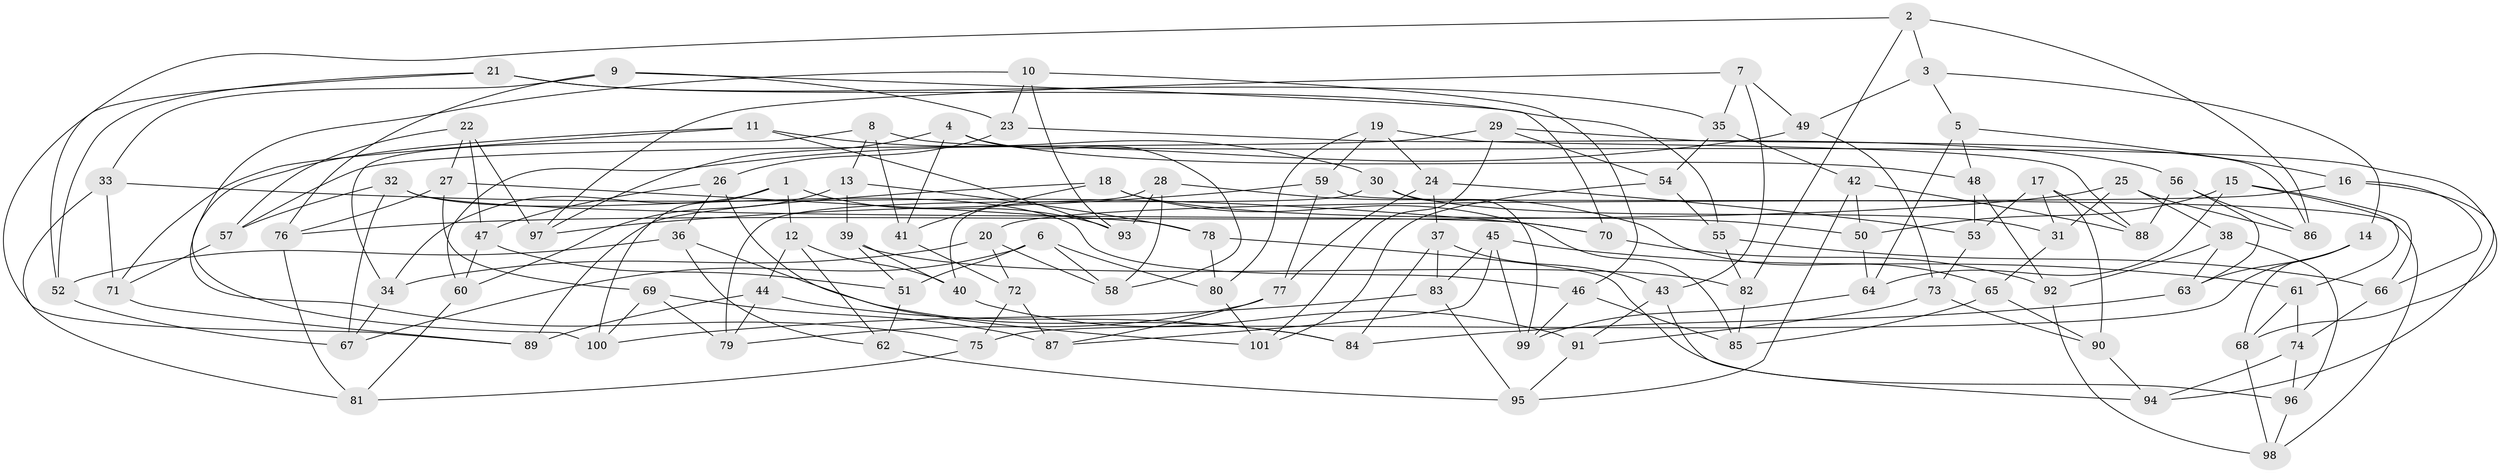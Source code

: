 // coarse degree distribution, {11: 0.058823529411764705, 4: 0.5882352941176471, 10: 0.0784313725490196, 9: 0.0784313725490196, 3: 0.09803921568627451, 7: 0.0392156862745098, 6: 0.058823529411764705}
// Generated by graph-tools (version 1.1) at 2025/54/03/04/25 22:54:00]
// undirected, 101 vertices, 202 edges
graph export_dot {
  node [color=gray90,style=filled];
  1;
  2;
  3;
  4;
  5;
  6;
  7;
  8;
  9;
  10;
  11;
  12;
  13;
  14;
  15;
  16;
  17;
  18;
  19;
  20;
  21;
  22;
  23;
  24;
  25;
  26;
  27;
  28;
  29;
  30;
  31;
  32;
  33;
  34;
  35;
  36;
  37;
  38;
  39;
  40;
  41;
  42;
  43;
  44;
  45;
  46;
  47;
  48;
  49;
  50;
  51;
  52;
  53;
  54;
  55;
  56;
  57;
  58;
  59;
  60;
  61;
  62;
  63;
  64;
  65;
  66;
  67;
  68;
  69;
  70;
  71;
  72;
  73;
  74;
  75;
  76;
  77;
  78;
  79;
  80;
  81;
  82;
  83;
  84;
  85;
  86;
  87;
  88;
  89;
  90;
  91;
  92;
  93;
  94;
  95;
  96;
  97;
  98;
  99;
  100;
  101;
  1 -- 100;
  1 -- 12;
  1 -- 93;
  1 -- 34;
  2 -- 86;
  2 -- 3;
  2 -- 52;
  2 -- 82;
  3 -- 49;
  3 -- 14;
  3 -- 5;
  4 -- 97;
  4 -- 58;
  4 -- 41;
  4 -- 48;
  5 -- 64;
  5 -- 16;
  5 -- 48;
  6 -- 80;
  6 -- 51;
  6 -- 67;
  6 -- 58;
  7 -- 97;
  7 -- 43;
  7 -- 35;
  7 -- 49;
  8 -- 41;
  8 -- 13;
  8 -- 34;
  8 -- 68;
  9 -- 70;
  9 -- 33;
  9 -- 23;
  9 -- 76;
  10 -- 75;
  10 -- 93;
  10 -- 46;
  10 -- 23;
  11 -- 93;
  11 -- 30;
  11 -- 71;
  11 -- 100;
  12 -- 40;
  12 -- 44;
  12 -- 62;
  13 -- 78;
  13 -- 39;
  13 -- 60;
  14 -- 75;
  14 -- 63;
  14 -- 68;
  15 -- 50;
  15 -- 64;
  15 -- 61;
  15 -- 66;
  16 -- 66;
  16 -- 94;
  16 -- 20;
  17 -- 31;
  17 -- 53;
  17 -- 90;
  17 -- 88;
  18 -- 41;
  18 -- 50;
  18 -- 89;
  18 -- 85;
  19 -- 24;
  19 -- 59;
  19 -- 80;
  19 -- 88;
  20 -- 72;
  20 -- 58;
  20 -- 34;
  21 -- 89;
  21 -- 55;
  21 -- 35;
  21 -- 52;
  22 -- 47;
  22 -- 57;
  22 -- 27;
  22 -- 97;
  23 -- 26;
  23 -- 56;
  24 -- 53;
  24 -- 37;
  24 -- 77;
  25 -- 86;
  25 -- 38;
  25 -- 76;
  25 -- 31;
  26 -- 101;
  26 -- 47;
  26 -- 36;
  27 -- 78;
  27 -- 69;
  27 -- 76;
  28 -- 58;
  28 -- 40;
  28 -- 65;
  28 -- 93;
  29 -- 54;
  29 -- 57;
  29 -- 86;
  29 -- 101;
  30 -- 31;
  30 -- 99;
  30 -- 79;
  31 -- 65;
  32 -- 46;
  32 -- 67;
  32 -- 57;
  32 -- 70;
  33 -- 70;
  33 -- 71;
  33 -- 81;
  34 -- 67;
  35 -- 42;
  35 -- 54;
  36 -- 84;
  36 -- 62;
  36 -- 52;
  37 -- 43;
  37 -- 83;
  37 -- 84;
  38 -- 63;
  38 -- 92;
  38 -- 96;
  39 -- 82;
  39 -- 40;
  39 -- 51;
  40 -- 91;
  41 -- 72;
  42 -- 88;
  42 -- 95;
  42 -- 50;
  43 -- 94;
  43 -- 91;
  44 -- 89;
  44 -- 79;
  44 -- 84;
  45 -- 87;
  45 -- 61;
  45 -- 83;
  45 -- 99;
  46 -- 85;
  46 -- 99;
  47 -- 51;
  47 -- 60;
  48 -- 92;
  48 -- 53;
  49 -- 73;
  49 -- 60;
  50 -- 64;
  51 -- 62;
  52 -- 67;
  53 -- 73;
  54 -- 101;
  54 -- 55;
  55 -- 66;
  55 -- 82;
  56 -- 86;
  56 -- 88;
  56 -- 63;
  57 -- 71;
  59 -- 98;
  59 -- 97;
  59 -- 77;
  60 -- 81;
  61 -- 74;
  61 -- 68;
  62 -- 95;
  63 -- 84;
  64 -- 99;
  65 -- 85;
  65 -- 90;
  66 -- 74;
  68 -- 98;
  69 -- 87;
  69 -- 100;
  69 -- 79;
  70 -- 92;
  71 -- 89;
  72 -- 87;
  72 -- 75;
  73 -- 91;
  73 -- 90;
  74 -- 94;
  74 -- 96;
  75 -- 81;
  76 -- 81;
  77 -- 87;
  77 -- 79;
  78 -- 80;
  78 -- 96;
  80 -- 101;
  82 -- 85;
  83 -- 95;
  83 -- 100;
  90 -- 94;
  91 -- 95;
  92 -- 98;
  96 -- 98;
}
